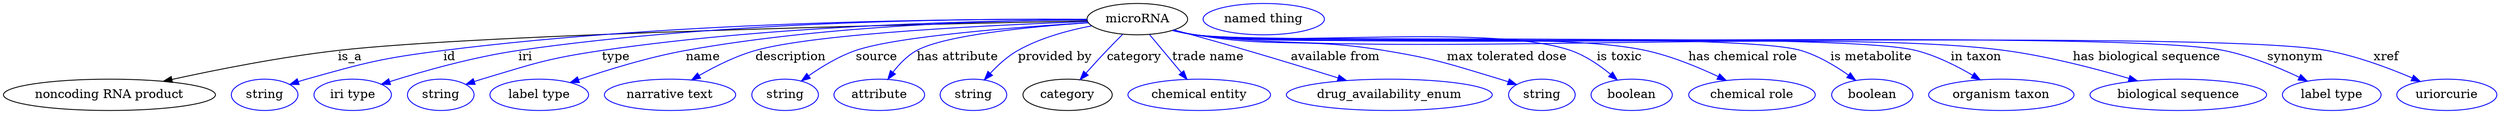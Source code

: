 digraph {
	graph [bb="0,0,2350,123"];
	node [label="\N"];
	microRNA	[height=0.5,
		label=microRNA,
		pos="1064.5,105",
		width=1.3902];
	"noncoding RNA product"	[height=0.5,
		pos="97.491,18",
		width=2.7081];
	microRNA -> "noncoding RNA product"	[label=is_a,
		lp="326.49,61.5",
		pos="e,148.55,33.437 1014.2,104.74 893.31,105.85 576.66,104.76 315.49,69 261.78,61.645 201.81,47.44 158.38,36.044"];
	id	[color=blue,
		height=0.5,
		label=string,
		pos="243.49,18",
		width=0.84854];
	microRNA -> id	[color=blue,
		label=id,
		lp="422.99,61.5",
		pos="e,266.94,29.706 1014.2,104.47 905.03,104.8 638.07,101.83 417.49,69 356.82,59.97 341.68,55.391 283.49,36 281.11,35.207 278.67,34.333 \
276.24,33.413",
		style=solid];
	iri	[color=blue,
		height=0.5,
		label="iri type",
		pos="328.49,18",
		width=1.011];
	microRNA -> iri	[color=blue,
		label=iri,
		lp="496.99,61.5",
		pos="e,356.04,29.949 1014.2,104.53 913.82,104.8 681.95,101.45 490.49,69 446.57,61.555 397.96,45.438 365.56,33.504",
		style=solid];
	type	[color=blue,
		height=0.5,
		label=string,
		pos="413.49,18",
		width=0.84854];
	microRNA -> type	[color=blue,
		label=type,
		lp="582.49,61.5",
		pos="e,436.99,29.571 1014.3,103.81 924.56,102.73 730.99,97.018 570.49,69 517.27,59.709 504.46,53.936 453.49,36 451.12,35.167 448.7,34.264 \
446.27,33.322",
		style=solid];
	name	[color=blue,
		height=0.5,
		label="label type",
		pos="507.49,18",
		width=1.2638];
	microRNA -> name	[color=blue,
		label=name,
		lp="665.99,61.5",
		pos="e,536.99,31.781 1014.5,103.81 936.09,102.62 779.76,96.6 650.49,69 614.37,61.288 574.84,46.989 546.52,35.652",
		style=solid];
	description	[color=blue,
		height=0.5,
		label="narrative text",
		pos="628.49,18",
		width=1.6068];
	microRNA -> description	[color=blue,
		label=description,
		lp="748.99,61.5",
		pos="e,650.63,34.674 1015.4,101.48 933.43,96.871 772.57,85.964 718.49,69 697.63,62.455 676.15,50.746 659.41,40.304",
		style=solid];
	source	[color=blue,
		height=0.5,
		label=string,
		pos="734.49,18",
		width=0.84854];
	microRNA -> source	[color=blue,
		label=source,
		lp="830.49,61.5",
		pos="e,751.59,33.085 1014.2,103.32 962.18,101.19 879.4,93.73 812.49,69 793.45,61.961 774.22,49.708 759.62,39.093",
		style=solid];
	"has attribute"	[color=blue,
		height=0.5,
		label=attribute,
		pos="823.49,18",
		width=1.1193];
	microRNA -> "has attribute"	[color=blue,
		label="has attribute",
		lp="904.99,61.5",
		pos="e,834.98,35.587 1014.5,103.32 973.85,100.86 916.05,92.915 871.49,69 860.01,62.838 849.65,52.943 841.53,43.576",
		style=solid];
	"provided by"	[color=blue,
		height=0.5,
		label=string,
		pos="912.49,18",
		width=0.84854];
	microRNA -> "provided by"	[color=blue,
		label="provided by",
		lp="992.49,61.5",
		pos="e,924.04,34.959 1022.5,95.104 1002.4,89.608 978.59,81.217 959.49,69 948.62,62.049 938.54,52.033 930.52,42.788",
		style=solid];
	category	[height=0.5,
		pos="1001.5,18",
		width=1.1374];
	microRNA -> category	[color=blue,
		label=category,
		lp="1061,61.5",
		pos="e,1013.7,35.469 1052,87.207 1042.8,74.786 1030.2,57.673 1019.8,43.697",
		style=solid];
	"trade name"	[color=blue,
		height=0.5,
		label="chemical entity",
		pos="1126.5,18",
		width=1.8234];
	microRNA -> "trade name"	[color=blue,
		label="trade name",
		lp="1130,61.5",
		pos="e,1114.3,35.758 1076.7,87.207 1085.7,74.866 1098.1,57.894 1108.3,43.967",
		style=solid];
	"available from"	[color=blue,
		height=0.5,
		label=drug_availability_enum,
		pos="1305.5,18",
		width=2.6359];
	microRNA -> "available from"	[color=blue,
		label="available from",
		lp="1243.5,61.5",
		pos="e,1262.9,34.143 1099.2,91.887 1118.5,85.164 1142.8,76.64 1164.5,69 1193.9,58.623 1226.8,46.965 1253.4,37.517",
		style=solid];
	"max tolerated dose"	[color=blue,
		height=0.5,
		label=string,
		pos="1448.5,18",
		width=0.84854];
	microRNA -> "max tolerated dose"	[color=blue,
		label="max tolerated dose",
		lp="1405.5,61.5",
		pos="e,1425.2,29.815 1100.8,92.494 1108.2,90.426 1116.1,88.466 1123.5,87 1195.4,72.797 1215.4,82.614 1287.5,69 1342.7,58.571 1356.5,54.606 \
1409.5,36 1411.6,35.264 1413.7,34.467 1415.9,33.633",
		style=solid];
	"is toxic"	[color=blue,
		height=0.5,
		label=boolean,
		pos="1535.5,18",
		width=1.0652];
	microRNA -> "is toxic"	[color=blue,
		label="is toxic",
		lp="1510.5,61.5",
		pos="e,1518.7,34.291 1100.1,92.34 1107.7,90.23 1115.8,88.293 1123.5,87 1197.7,74.507 1390.2,92.926 1461.5,69 1479.5,62.955 1497.2,51.238 \
1510.8,40.665",
		style=solid];
	"has chemical role"	[color=blue,
		height=0.5,
		label="chemical role",
		pos="1650.5,18",
		width=1.6429];
	microRNA -> "has chemical role"	[color=blue,
		label="has chemical role",
		lp="1626,61.5",
		pos="e,1623.3,34.076 1100.1,92.285 1107.7,90.178 1115.8,88.256 1123.5,87 1303.9,57.482 1356.3,109.86 1534.5,69 1562.4,62.611 1591.9,49.761 \
1614.2,38.689",
		style=solid];
	"is metabolite"	[color=blue,
		height=0.5,
		label=boolean,
		pos="1765.5,18",
		width=1.0652];
	microRNA -> "is metabolite"	[color=blue,
		label="is metabolite",
		lp="1750,61.5",
		pos="e,1746.4,33.703 1100.1,92.218 1107.7,90.116 1115.8,88.213 1123.5,87 1245.4,67.769 1559.8,102.75 1678.5,69 1699.8,62.93 1721.5,50.517 \
1737.8,39.579",
		style=solid];
	"in taxon"	[color=blue,
		height=0.5,
		label="organism taxon",
		pos="1887.5,18",
		width=1.8234];
	microRNA -> "in taxon"	[color=blue,
		label="in taxon",
		lp="1852,61.5",
		pos="e,1863.7,34.949 1100,92.186 1107.7,90.086 1115.8,88.192 1123.5,87 1269.8,64.322 1646,105.54 1789.5,69 1812.7,63.085 1836.7,50.957 \
1855.2,40.128",
		style=solid];
	"has biological sequence"	[color=blue,
		height=0.5,
		label="biological sequence",
		pos="2051.5,18",
		width=2.2387];
	microRNA -> "has biological sequence"	[color=blue,
		label="has biological sequence",
		lp="2011.5,61.5",
		pos="e,2011.6,33.713 1100,92.167 1107.7,90.069 1115.8,88.18 1123.5,87 1455.3,36.115 1546.7,120.02 1878.5,69 1921,62.469 1967.7,48.54 \
2001.9,37.038",
		style=solid];
	synonym	[color=blue,
		height=0.5,
		label="label type",
		pos="2195.5,18",
		width=1.2638];
	microRNA -> synonym	[color=blue,
		label=synonym,
		lp="2152,61.5",
		pos="e,2170.4,33.326 1100,92.137 1107.7,90.041 1115.8,88.16 1123.5,87 1333.8,55.283 1872.7,114.27 2080.5,69 2109,62.797 2139.1,49.408 \
2161.4,38.045",
		style=solid];
	xref	[color=blue,
		height=0.5,
		label=uriorcurie,
		pos="2304.5,18",
		width=1.2638];
	microRNA -> xref	[color=blue,
		label=xref,
		lp="2240.5,61.5",
		pos="e,2278.5,32.867 1099.7,92.213 1107.5,90.083 1115.7,88.169 1123.5,87 1239.8,69.573 2066.3,92.537 2181.5,69 2212.4,62.685 2245.4,48.836 \
2269.4,37.311",
		style=solid];
	"named thing_category"	[color=blue,
		height=0.5,
		label="named thing",
		pos="1187.5,105",
		width=1.5346];
}
